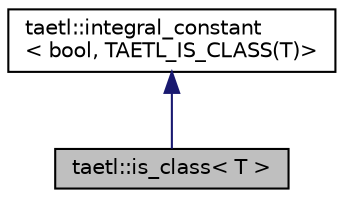 digraph "taetl::is_class&lt; T &gt;"
{
  edge [fontname="Helvetica",fontsize="10",labelfontname="Helvetica",labelfontsize="10"];
  node [fontname="Helvetica",fontsize="10",shape=record];
  Node0 [label="taetl::is_class\< T \>",height=0.2,width=0.4,color="black", fillcolor="grey75", style="filled", fontcolor="black"];
  Node1 -> Node0 [dir="back",color="midnightblue",fontsize="10",style="solid",fontname="Helvetica"];
  Node1 [label="taetl::integral_constant\l\< bool, TAETL_IS_CLASS(T)\>",height=0.2,width=0.4,color="black", fillcolor="white", style="filled",URL="$structtaetl_1_1integral__constant.html"];
}
